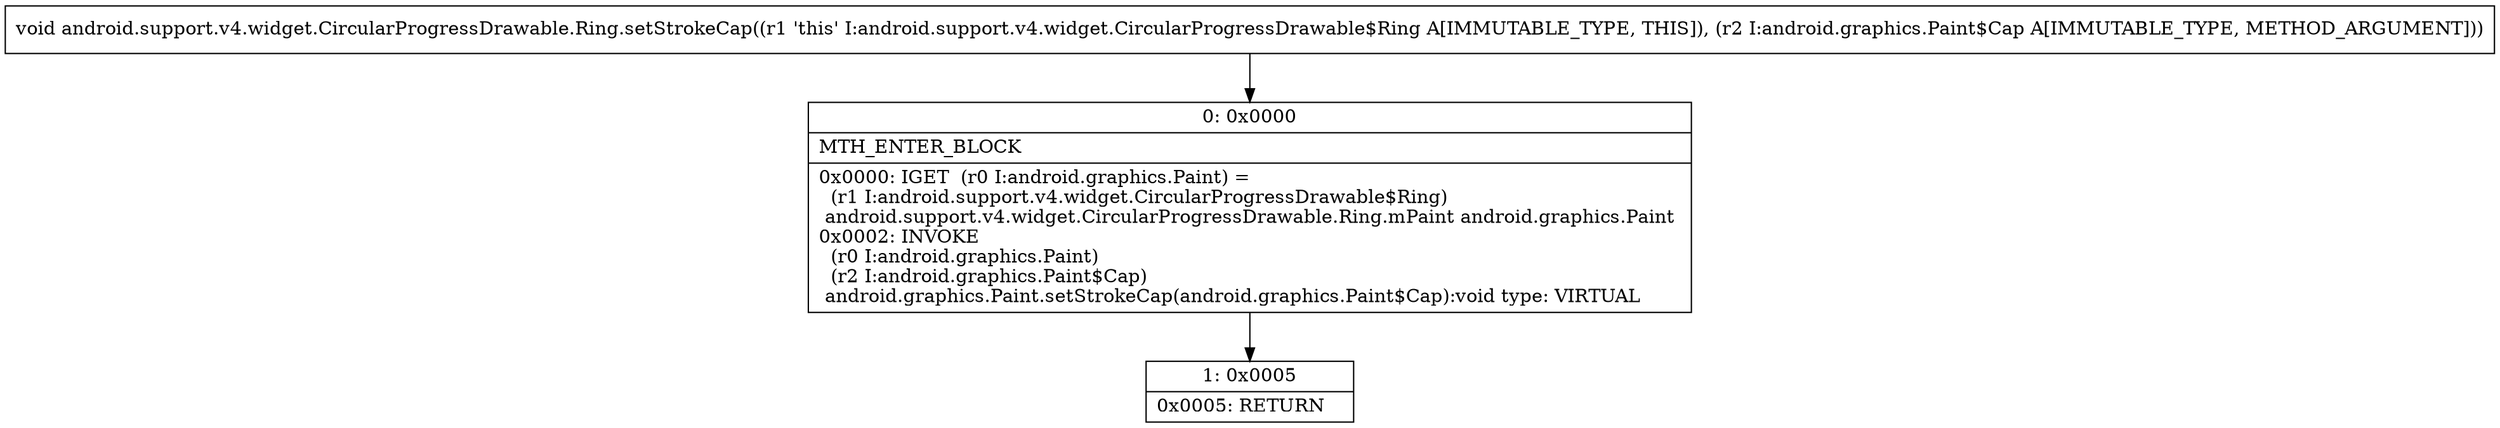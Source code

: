 digraph "CFG forandroid.support.v4.widget.CircularProgressDrawable.Ring.setStrokeCap(Landroid\/graphics\/Paint$Cap;)V" {
Node_0 [shape=record,label="{0\:\ 0x0000|MTH_ENTER_BLOCK\l|0x0000: IGET  (r0 I:android.graphics.Paint) = \l  (r1 I:android.support.v4.widget.CircularProgressDrawable$Ring)\l android.support.v4.widget.CircularProgressDrawable.Ring.mPaint android.graphics.Paint \l0x0002: INVOKE  \l  (r0 I:android.graphics.Paint)\l  (r2 I:android.graphics.Paint$Cap)\l android.graphics.Paint.setStrokeCap(android.graphics.Paint$Cap):void type: VIRTUAL \l}"];
Node_1 [shape=record,label="{1\:\ 0x0005|0x0005: RETURN   \l}"];
MethodNode[shape=record,label="{void android.support.v4.widget.CircularProgressDrawable.Ring.setStrokeCap((r1 'this' I:android.support.v4.widget.CircularProgressDrawable$Ring A[IMMUTABLE_TYPE, THIS]), (r2 I:android.graphics.Paint$Cap A[IMMUTABLE_TYPE, METHOD_ARGUMENT])) }"];
MethodNode -> Node_0;
Node_0 -> Node_1;
}

